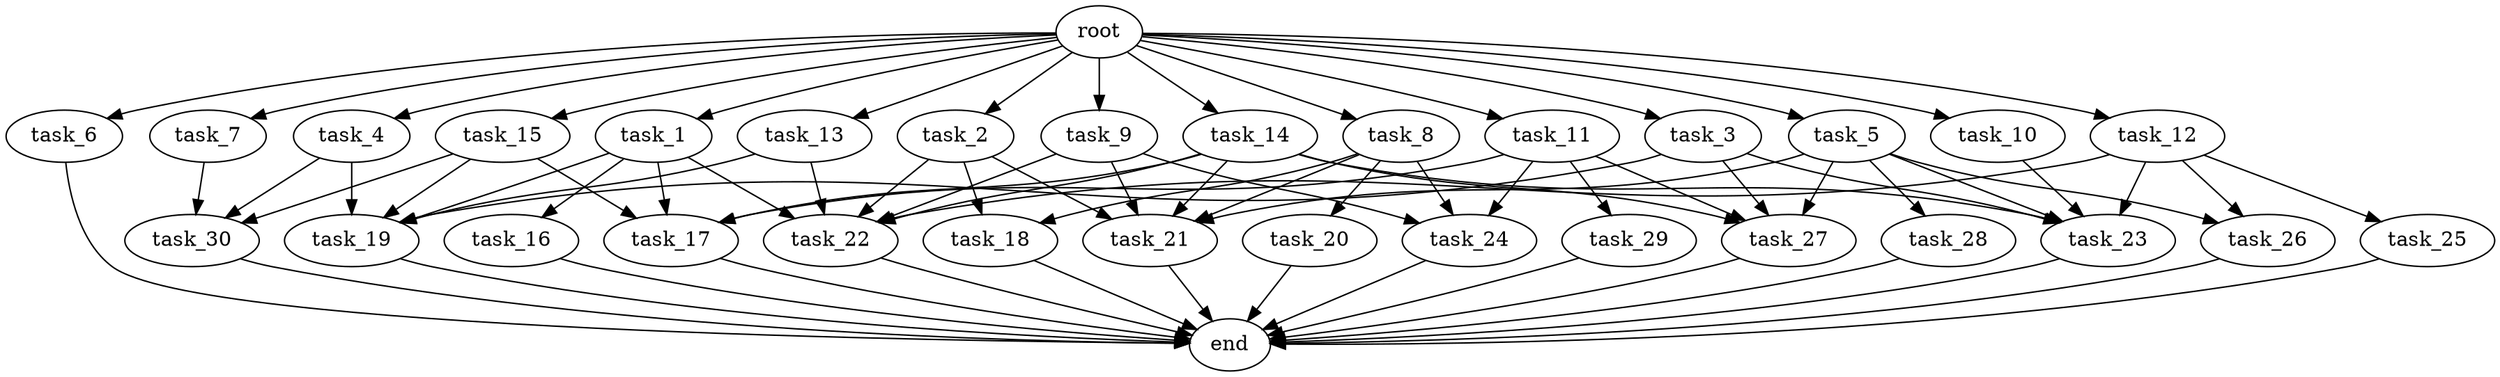digraph G {
  root [size="0.000000e+00"];
  task_1 [size="1.516548e+09"];
  task_2 [size="5.228283e+09"];
  task_3 [size="9.401288e+09"];
  task_4 [size="2.350901e+09"];
  task_5 [size="7.546841e+09"];
  task_6 [size="9.723222e+09"];
  task_7 [size="3.382242e+09"];
  task_8 [size="4.127005e+09"];
  task_9 [size="7.508756e+09"];
  task_10 [size="4.925065e+09"];
  task_11 [size="5.451569e+09"];
  task_12 [size="5.247269e+09"];
  task_13 [size="6.418545e+09"];
  task_14 [size="3.960506e+09"];
  task_15 [size="1.550685e+09"];
  task_16 [size="8.228637e+09"];
  task_17 [size="8.143827e+09"];
  task_18 [size="4.485533e+09"];
  task_19 [size="1.153376e+09"];
  task_20 [size="9.114332e+09"];
  task_21 [size="2.608286e+09"];
  task_22 [size="2.393414e+09"];
  task_23 [size="6.447941e+09"];
  task_24 [size="5.577288e+09"];
  task_25 [size="5.257785e+08"];
  task_26 [size="8.429089e+09"];
  task_27 [size="2.255973e+09"];
  task_28 [size="4.249059e+08"];
  task_29 [size="2.190790e+09"];
  task_30 [size="2.327424e+09"];
  end [size="0.000000e+00"];

  root -> task_1 [size="1.000000e-12"];
  root -> task_2 [size="1.000000e-12"];
  root -> task_3 [size="1.000000e-12"];
  root -> task_4 [size="1.000000e-12"];
  root -> task_5 [size="1.000000e-12"];
  root -> task_6 [size="1.000000e-12"];
  root -> task_7 [size="1.000000e-12"];
  root -> task_8 [size="1.000000e-12"];
  root -> task_9 [size="1.000000e-12"];
  root -> task_10 [size="1.000000e-12"];
  root -> task_11 [size="1.000000e-12"];
  root -> task_12 [size="1.000000e-12"];
  root -> task_13 [size="1.000000e-12"];
  root -> task_14 [size="1.000000e-12"];
  root -> task_15 [size="1.000000e-12"];
  task_1 -> task_16 [size="8.228637e+08"];
  task_1 -> task_17 [size="2.035957e+08"];
  task_1 -> task_19 [size="2.306752e+07"];
  task_1 -> task_22 [size="3.989024e+07"];
  task_2 -> task_18 [size="2.242766e+08"];
  task_2 -> task_21 [size="5.216572e+07"];
  task_2 -> task_22 [size="3.989024e+07"];
  task_3 -> task_19 [size="2.306752e+07"];
  task_3 -> task_23 [size="1.289588e+08"];
  task_3 -> task_27 [size="5.639933e+07"];
  task_4 -> task_19 [size="2.306752e+07"];
  task_4 -> task_30 [size="7.758079e+07"];
  task_5 -> task_21 [size="5.216572e+07"];
  task_5 -> task_23 [size="1.289588e+08"];
  task_5 -> task_26 [size="4.214544e+08"];
  task_5 -> task_27 [size="5.639933e+07"];
  task_5 -> task_28 [size="4.249059e+07"];
  task_6 -> end [size="1.000000e-12"];
  task_7 -> task_30 [size="7.758079e+07"];
  task_8 -> task_18 [size="2.242766e+08"];
  task_8 -> task_20 [size="9.114332e+08"];
  task_8 -> task_21 [size="5.216572e+07"];
  task_8 -> task_24 [size="1.859096e+08"];
  task_9 -> task_21 [size="5.216572e+07"];
  task_9 -> task_22 [size="3.989024e+07"];
  task_9 -> task_24 [size="1.859096e+08"];
  task_10 -> task_23 [size="1.289588e+08"];
  task_11 -> task_17 [size="2.035957e+08"];
  task_11 -> task_24 [size="1.859096e+08"];
  task_11 -> task_27 [size="5.639933e+07"];
  task_11 -> task_29 [size="2.190790e+08"];
  task_12 -> task_22 [size="3.989024e+07"];
  task_12 -> task_23 [size="1.289588e+08"];
  task_12 -> task_25 [size="5.257785e+07"];
  task_12 -> task_26 [size="4.214544e+08"];
  task_13 -> task_19 [size="2.306752e+07"];
  task_13 -> task_22 [size="3.989024e+07"];
  task_14 -> task_17 [size="2.035957e+08"];
  task_14 -> task_21 [size="5.216572e+07"];
  task_14 -> task_22 [size="3.989024e+07"];
  task_14 -> task_23 [size="1.289588e+08"];
  task_14 -> task_27 [size="5.639933e+07"];
  task_15 -> task_17 [size="2.035957e+08"];
  task_15 -> task_19 [size="2.306752e+07"];
  task_15 -> task_30 [size="7.758079e+07"];
  task_16 -> end [size="1.000000e-12"];
  task_17 -> end [size="1.000000e-12"];
  task_18 -> end [size="1.000000e-12"];
  task_19 -> end [size="1.000000e-12"];
  task_20 -> end [size="1.000000e-12"];
  task_21 -> end [size="1.000000e-12"];
  task_22 -> end [size="1.000000e-12"];
  task_23 -> end [size="1.000000e-12"];
  task_24 -> end [size="1.000000e-12"];
  task_25 -> end [size="1.000000e-12"];
  task_26 -> end [size="1.000000e-12"];
  task_27 -> end [size="1.000000e-12"];
  task_28 -> end [size="1.000000e-12"];
  task_29 -> end [size="1.000000e-12"];
  task_30 -> end [size="1.000000e-12"];
}

